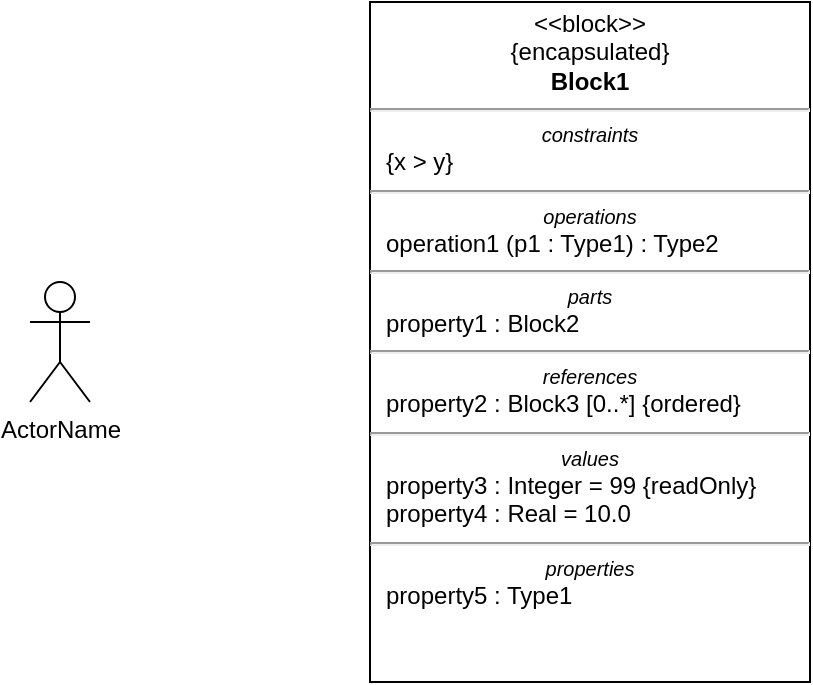 <mxfile version="16.6.6" type="github">
  <diagram id="Hh7kF4fS-FXk80I3GIZw" name="Finalités et missions">
    <mxGraphModel dx="460" dy="762" grid="1" gridSize="10" guides="1" tooltips="1" connect="1" arrows="1" fold="1" page="1" pageScale="1" pageWidth="827" pageHeight="1169" math="0" shadow="0">
      <root>
        <mxCell id="0" />
        <mxCell id="1" parent="0" />
        <mxCell id="7MBZiMfPTqnYKmr78GWG-1" value="&lt;p style=&quot;margin:0px;margin-top:4px;text-align:center;&quot;&gt;&amp;lt;&amp;lt;block&amp;gt;&amp;gt;&lt;br/&gt;{encapsulated}&lt;br/&gt;&lt;b&gt;Block1&lt;/b&gt;&lt;/p&gt;&lt;hr/&gt;&lt;p style=&quot;font-size:10px;margin:0px;text-align:center;&quot;&gt;&lt;i&gt;constraints&lt;/i&gt;&lt;/p&gt;&lt;p style=&quot;margin:0px;margin-left:8px;text-align:left;&quot;&gt;{x &amp;gt; y}&lt;/p&gt;&lt;hr/&gt;&lt;p style=&quot;font-size:10px;margin:0px;text-align:center;&quot;&gt;&lt;i&gt;operations&lt;/i&gt;&lt;/p&gt;&lt;p style=&quot;margin:0px;margin-left:8px;text-align:left;&quot;&gt;operation1 (p1 : Type1) : Type2&lt;/p&gt;&lt;hr/&gt;&lt;p style=&quot;font-size:10px;margin:0px;text-align:center;&quot;&gt;&lt;i&gt;parts&lt;/i&gt;&lt;/p&gt;&lt;p style=&quot;margin:0px;margin-left:8px;text-align:left;&quot;&gt;property1 : Block2&lt;/p&gt;&lt;hr/&gt;&lt;p style=&quot;font-size:10px;margin:0px;text-align:center;&quot;&gt;&lt;i&gt;references&lt;/i&gt;&lt;/p&gt;&lt;p style=&quot;margin:0px;margin-left:8px;text-align:left;&quot;&gt;property2 : Block3 [0..*] {ordered}&lt;/p&gt;&lt;hr/&gt;&lt;p style=&quot;font-size:10px;margin:0px;text-align:center;&quot;&gt;&lt;i&gt;values&lt;/i&gt;&lt;/p&gt;&lt;p style=&quot;margin:0px;margin-left:8px;text-align:left;&quot;&gt;property3 : Integer = 99 {readOnly}&lt;br/&gt;property4 : Real = 10.0&lt;/p&gt;&lt;hr/&gt;&lt;p style=&quot;font-size:10px;margin:0px;text-align:center;&quot;&gt;&lt;i&gt;properties&lt;/i&gt;&lt;/p&gt;&lt;p style=&quot;margin:0px;margin-left:8px;text-align:left;&quot;&gt;property5 : Type1&lt;/p&gt;" style="shape=rect;html=1;overflow=fill;verticalAlign=top;align=left;whiteSpace=wrap;" parent="1" vertex="1">
          <mxGeometry x="350" y="120" width="220" height="340" as="geometry" />
        </mxCell>
        <mxCell id="7MBZiMfPTqnYKmr78GWG-2" value="ActorName" style="shape=umlActor;html=1;verticalLabelPosition=bottom;verticalAlign=top;align=center;" parent="1" vertex="1">
          <mxGeometry x="180" y="260" width="30" height="60" as="geometry" />
        </mxCell>
      </root>
    </mxGraphModel>
  </diagram>
</mxfile>
